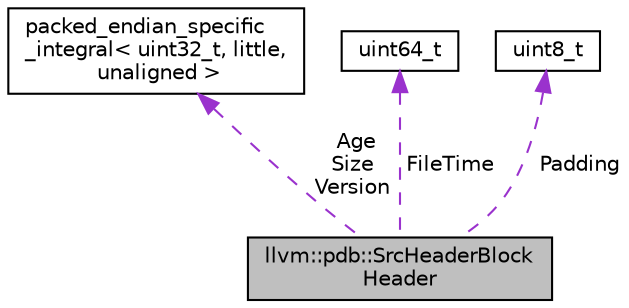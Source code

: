digraph "llvm::pdb::SrcHeaderBlockHeader"
{
 // LATEX_PDF_SIZE
  bgcolor="transparent";
  edge [fontname="Helvetica",fontsize="10",labelfontname="Helvetica",labelfontsize="10"];
  node [fontname="Helvetica",fontsize="10",shape="box"];
  Node1 [label="llvm::pdb::SrcHeaderBlock\lHeader",height=0.2,width=0.4,color="black", fillcolor="grey75", style="filled", fontcolor="black",tooltip="The header preceding the /src/headerblock stream."];
  Node2 -> Node1 [dir="back",color="darkorchid3",fontsize="10",style="dashed",label=" Age\nSize\nVersion" ,fontname="Helvetica"];
  Node2 [label="packed_endian_specific\l_integral\< uint32_t, little,\l unaligned \>",height=0.2,width=0.4,color="black",tooltip=" "];
  Node3 -> Node1 [dir="back",color="darkorchid3",fontsize="10",style="dashed",label=" FileTime" ,fontname="Helvetica"];
  Node3 [label="uint64_t",height=0.2,width=0.4,color="black",tooltip=" "];
  Node4 -> Node1 [dir="back",color="darkorchid3",fontsize="10",style="dashed",label=" Padding" ,fontname="Helvetica"];
  Node4 [label="uint8_t",height=0.2,width=0.4,color="black",tooltip=" "];
}

